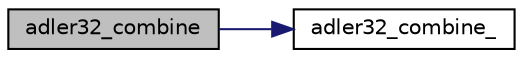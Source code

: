 digraph G
{
  edge [fontname="Helvetica",fontsize="10",labelfontname="Helvetica",labelfontsize="10"];
  node [fontname="Helvetica",fontsize="10",shape=record];
  rankdir="LR";
  Node1 [label="adler32_combine",height=0.2,width=0.4,color="black", fillcolor="grey75", style="filled" fontcolor="black"];
  Node1 -> Node2 [color="midnightblue",fontsize="10",style="solid",fontname="Helvetica"];
  Node2 [label="adler32_combine_",height=0.2,width=0.4,color="black", fillcolor="white", style="filled",URL="$adler32_8c.html#adca6931a2239061c7a6d2c0a05600a05"];
}
